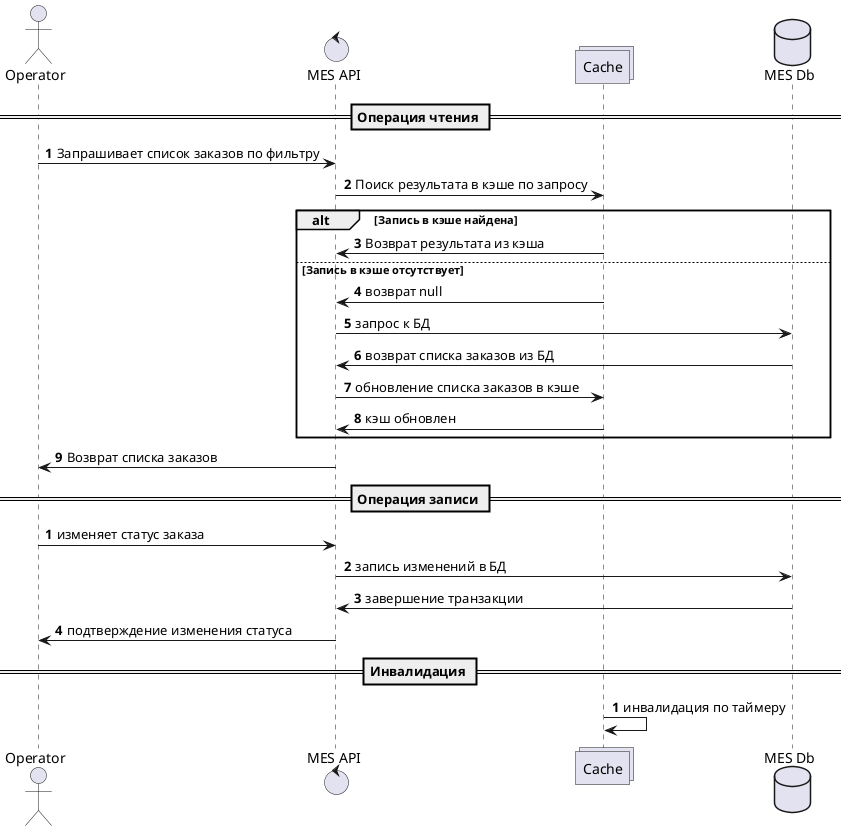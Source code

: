 @startuml Cache Sequence Diagram
actor Operator as operator
control "MES API" as api
collections Cache as cache
database "MES Db" as db

== Операция чтения ==
autonumber 1
operator -> api : Запрашивает список заказов по фильтру
api -> cache : Поиск результата в кэше по запросу
alt  Запись в кэше найдена
   cache -> api: Возврат результата из кэша
else Запись в кэше отсутствует
    cache -> api: возврат null
    api -> db : запрос к БД
    db -> api: возврат списка заказов из БД
    api -> cache: обновление списка заказов в кэше
    cache -> api: кэш обновлен
end
api -> operator: Возврат списка заказов

== Операция записи ==
autonumber 1
operator -> api: изменяет статус заказа
api -> db: запись изменений в БД
db -> api: завершение транзакции
api -> operator: подтверждение изменения статуса

== Инвалидация ==
autonumber 1
cache -> cache: инвалидация по таймеру
@enduml
